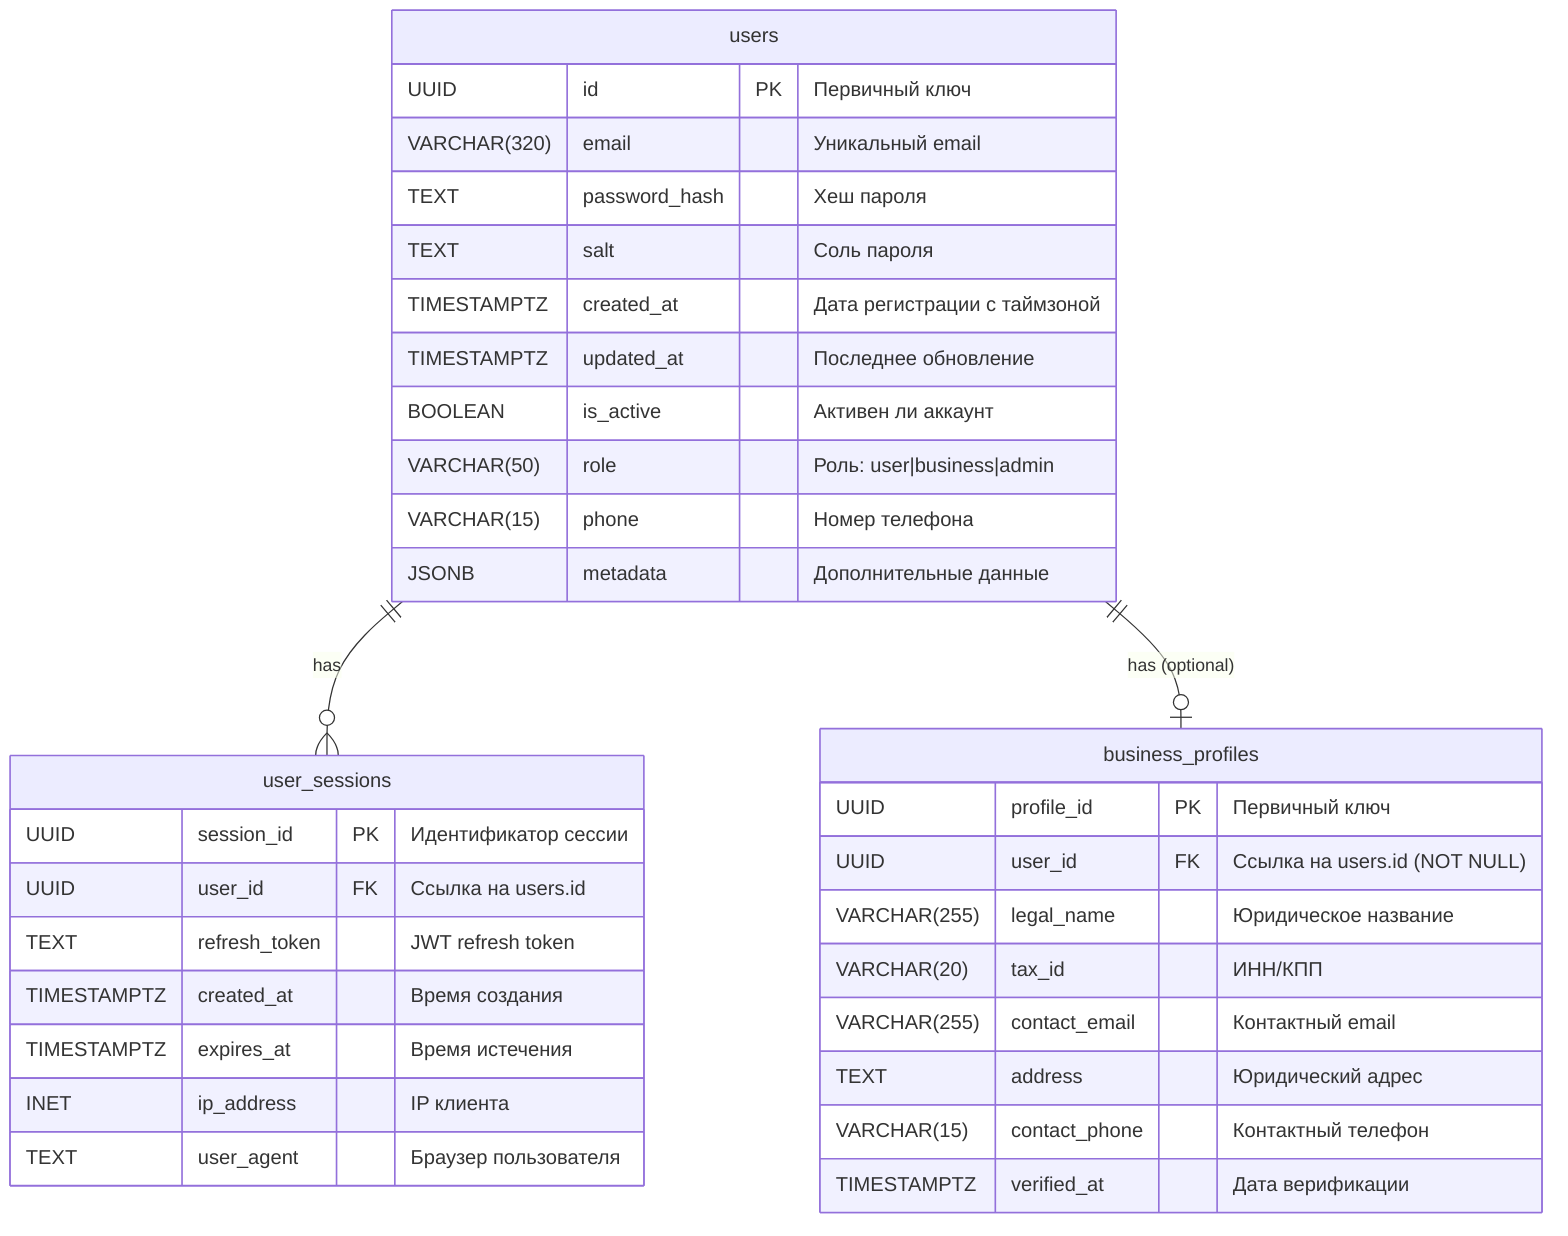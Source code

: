 erDiagram

users ||--o{ user_sessions : has
users ||--o| business_profiles : "has (optional)"

users {
    UUID id PK "Первичный ключ"
    VARCHAR(320) email "Уникальный email"
    TEXT password_hash "Хеш пароля"
    TEXT salt "Соль пароля"
    TIMESTAMPTZ created_at "Дата регистрации с таймзоной"
    TIMESTAMPTZ updated_at "Последнее обновление"
    BOOLEAN is_active "Активен ли аккаунт"
    VARCHAR(50) role "Роль: user|business|admin"
    VARCHAR(15) phone "Номер телефона"
    JSONB metadata "Дополнительные данные"
}

user_sessions {
    UUID session_id PK "Идентификатор сессии"
    UUID user_id FK "Ссылка на users.id"
    TEXT refresh_token "JWT refresh token"
    TIMESTAMPTZ created_at "Время создания"
    TIMESTAMPTZ expires_at "Время истечения"
    INET ip_address "IP клиента"
    TEXT user_agent "Браузер пользователя"
}

business_profiles {
    UUID profile_id PK "Первичный ключ"
    UUID user_id FK "Ссылка на users.id (NOT NULL)"
    VARCHAR(255) legal_name "Юридическое название"
    VARCHAR(20) tax_id "ИНН/КПП"
    VARCHAR(255) contact_email "Контактный email"
    TEXT address "Юридический адрес"
    VARCHAR(15) contact_phone "Контактный телефон"
    TIMESTAMPTZ verified_at "Дата верификации"
}